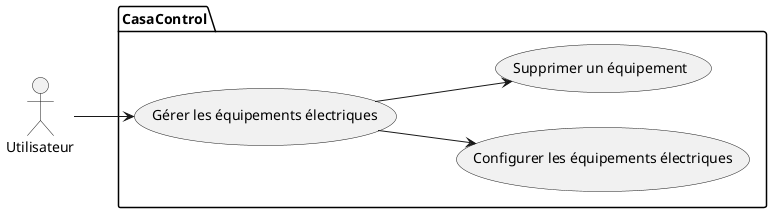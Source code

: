 @startuml Diagramme
left to right direction

actor Utilisateur as u

Package CasaControl {
  usecase "Gérer les équipements électriques" as UC
  usecase "Configurer les équipements électriques" as UC1
  usecase "Supprimer un équipement" as UC4
  
}

u --> UC
UC --> UC1
UC --> UC4


@enduml